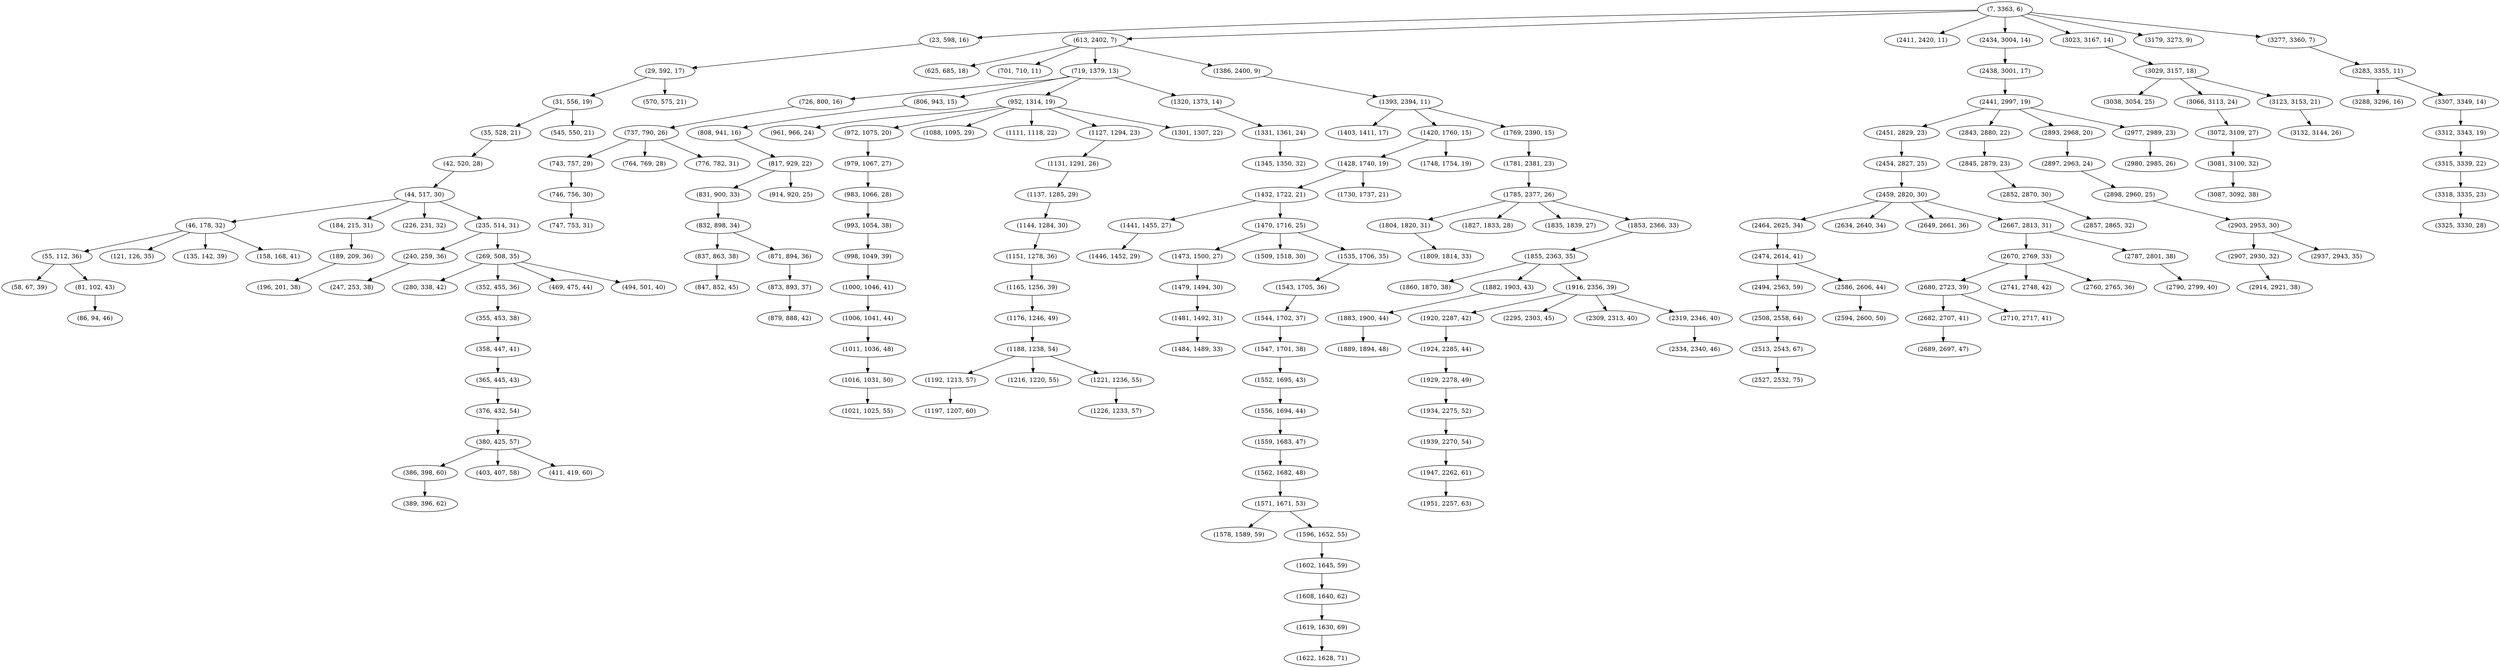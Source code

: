 digraph tree {
    "(7, 3363, 6)";
    "(23, 598, 16)";
    "(29, 592, 17)";
    "(31, 556, 19)";
    "(35, 528, 21)";
    "(42, 520, 28)";
    "(44, 517, 30)";
    "(46, 178, 32)";
    "(55, 112, 36)";
    "(58, 67, 39)";
    "(81, 102, 43)";
    "(86, 94, 46)";
    "(121, 126, 35)";
    "(135, 142, 39)";
    "(158, 168, 41)";
    "(184, 215, 31)";
    "(189, 209, 36)";
    "(196, 201, 38)";
    "(226, 231, 32)";
    "(235, 514, 31)";
    "(240, 259, 36)";
    "(247, 253, 38)";
    "(269, 508, 35)";
    "(280, 338, 42)";
    "(352, 455, 36)";
    "(355, 453, 38)";
    "(358, 447, 41)";
    "(365, 445, 43)";
    "(376, 432, 54)";
    "(380, 425, 57)";
    "(386, 398, 60)";
    "(389, 396, 62)";
    "(403, 407, 58)";
    "(411, 419, 60)";
    "(469, 475, 44)";
    "(494, 501, 40)";
    "(545, 550, 21)";
    "(570, 575, 21)";
    "(613, 2402, 7)";
    "(625, 685, 18)";
    "(701, 710, 11)";
    "(719, 1379, 13)";
    "(726, 800, 16)";
    "(737, 790, 26)";
    "(743, 757, 29)";
    "(746, 756, 30)";
    "(747, 753, 31)";
    "(764, 769, 28)";
    "(776, 782, 31)";
    "(806, 943, 15)";
    "(808, 941, 16)";
    "(817, 929, 22)";
    "(831, 900, 33)";
    "(832, 898, 34)";
    "(837, 863, 38)";
    "(847, 852, 45)";
    "(871, 894, 36)";
    "(873, 893, 37)";
    "(879, 888, 42)";
    "(914, 920, 25)";
    "(952, 1314, 19)";
    "(961, 966, 24)";
    "(972, 1075, 20)";
    "(979, 1067, 27)";
    "(983, 1066, 28)";
    "(993, 1054, 38)";
    "(998, 1049, 39)";
    "(1000, 1046, 41)";
    "(1006, 1041, 44)";
    "(1011, 1036, 48)";
    "(1016, 1031, 50)";
    "(1021, 1025, 55)";
    "(1088, 1095, 29)";
    "(1111, 1118, 22)";
    "(1127, 1294, 23)";
    "(1131, 1291, 26)";
    "(1137, 1285, 29)";
    "(1144, 1284, 30)";
    "(1151, 1278, 36)";
    "(1165, 1256, 39)";
    "(1176, 1246, 49)";
    "(1188, 1238, 54)";
    "(1192, 1213, 57)";
    "(1197, 1207, 60)";
    "(1216, 1220, 55)";
    "(1221, 1236, 55)";
    "(1226, 1233, 57)";
    "(1301, 1307, 22)";
    "(1320, 1373, 14)";
    "(1331, 1361, 24)";
    "(1345, 1350, 32)";
    "(1386, 2400, 9)";
    "(1393, 2394, 11)";
    "(1403, 1411, 17)";
    "(1420, 1760, 15)";
    "(1428, 1740, 19)";
    "(1432, 1722, 21)";
    "(1441, 1455, 27)";
    "(1446, 1452, 29)";
    "(1470, 1716, 25)";
    "(1473, 1500, 27)";
    "(1479, 1494, 30)";
    "(1481, 1492, 31)";
    "(1484, 1489, 33)";
    "(1509, 1518, 30)";
    "(1535, 1706, 35)";
    "(1543, 1705, 36)";
    "(1544, 1702, 37)";
    "(1547, 1701, 38)";
    "(1552, 1695, 43)";
    "(1556, 1694, 44)";
    "(1559, 1683, 47)";
    "(1562, 1682, 48)";
    "(1571, 1671, 53)";
    "(1578, 1589, 59)";
    "(1596, 1652, 55)";
    "(1602, 1645, 59)";
    "(1608, 1640, 62)";
    "(1619, 1630, 69)";
    "(1622, 1628, 71)";
    "(1730, 1737, 21)";
    "(1748, 1754, 19)";
    "(1769, 2390, 15)";
    "(1781, 2381, 23)";
    "(1785, 2377, 26)";
    "(1804, 1820, 31)";
    "(1809, 1814, 33)";
    "(1827, 1833, 28)";
    "(1835, 1839, 27)";
    "(1853, 2366, 33)";
    "(1855, 2363, 35)";
    "(1860, 1870, 38)";
    "(1882, 1903, 43)";
    "(1883, 1900, 44)";
    "(1889, 1894, 48)";
    "(1916, 2356, 39)";
    "(1920, 2287, 42)";
    "(1924, 2285, 44)";
    "(1929, 2278, 49)";
    "(1934, 2275, 52)";
    "(1939, 2270, 54)";
    "(1947, 2262, 61)";
    "(1951, 2257, 63)";
    "(2295, 2303, 45)";
    "(2309, 2313, 40)";
    "(2319, 2346, 40)";
    "(2334, 2340, 46)";
    "(2411, 2420, 11)";
    "(2434, 3004, 14)";
    "(2438, 3001, 17)";
    "(2441, 2997, 19)";
    "(2451, 2829, 23)";
    "(2454, 2827, 25)";
    "(2459, 2820, 30)";
    "(2464, 2625, 34)";
    "(2474, 2614, 41)";
    "(2494, 2563, 59)";
    "(2508, 2558, 64)";
    "(2513, 2543, 67)";
    "(2527, 2532, 75)";
    "(2586, 2606, 44)";
    "(2594, 2600, 50)";
    "(2634, 2640, 34)";
    "(2649, 2661, 36)";
    "(2667, 2813, 31)";
    "(2670, 2769, 33)";
    "(2680, 2723, 39)";
    "(2682, 2707, 41)";
    "(2689, 2697, 47)";
    "(2710, 2717, 41)";
    "(2741, 2748, 42)";
    "(2760, 2765, 36)";
    "(2787, 2801, 38)";
    "(2790, 2799, 40)";
    "(2843, 2880, 22)";
    "(2845, 2879, 23)";
    "(2852, 2870, 30)";
    "(2857, 2865, 32)";
    "(2893, 2968, 20)";
    "(2897, 2963, 24)";
    "(2898, 2960, 25)";
    "(2903, 2953, 30)";
    "(2907, 2930, 32)";
    "(2914, 2921, 38)";
    "(2937, 2943, 35)";
    "(2977, 2989, 23)";
    "(2980, 2985, 26)";
    "(3023, 3167, 14)";
    "(3029, 3157, 18)";
    "(3038, 3054, 25)";
    "(3066, 3113, 24)";
    "(3072, 3109, 27)";
    "(3081, 3100, 32)";
    "(3087, 3092, 38)";
    "(3123, 3153, 21)";
    "(3132, 3144, 26)";
    "(3179, 3273, 9)";
    "(3277, 3360, 7)";
    "(3283, 3355, 11)";
    "(3288, 3296, 16)";
    "(3307, 3349, 14)";
    "(3312, 3343, 19)";
    "(3315, 3339, 22)";
    "(3318, 3335, 23)";
    "(3325, 3330, 28)";
    "(7, 3363, 6)" -> "(23, 598, 16)";
    "(7, 3363, 6)" -> "(613, 2402, 7)";
    "(7, 3363, 6)" -> "(2411, 2420, 11)";
    "(7, 3363, 6)" -> "(2434, 3004, 14)";
    "(7, 3363, 6)" -> "(3023, 3167, 14)";
    "(7, 3363, 6)" -> "(3179, 3273, 9)";
    "(7, 3363, 6)" -> "(3277, 3360, 7)";
    "(23, 598, 16)" -> "(29, 592, 17)";
    "(29, 592, 17)" -> "(31, 556, 19)";
    "(29, 592, 17)" -> "(570, 575, 21)";
    "(31, 556, 19)" -> "(35, 528, 21)";
    "(31, 556, 19)" -> "(545, 550, 21)";
    "(35, 528, 21)" -> "(42, 520, 28)";
    "(42, 520, 28)" -> "(44, 517, 30)";
    "(44, 517, 30)" -> "(46, 178, 32)";
    "(44, 517, 30)" -> "(184, 215, 31)";
    "(44, 517, 30)" -> "(226, 231, 32)";
    "(44, 517, 30)" -> "(235, 514, 31)";
    "(46, 178, 32)" -> "(55, 112, 36)";
    "(46, 178, 32)" -> "(121, 126, 35)";
    "(46, 178, 32)" -> "(135, 142, 39)";
    "(46, 178, 32)" -> "(158, 168, 41)";
    "(55, 112, 36)" -> "(58, 67, 39)";
    "(55, 112, 36)" -> "(81, 102, 43)";
    "(81, 102, 43)" -> "(86, 94, 46)";
    "(184, 215, 31)" -> "(189, 209, 36)";
    "(189, 209, 36)" -> "(196, 201, 38)";
    "(235, 514, 31)" -> "(240, 259, 36)";
    "(235, 514, 31)" -> "(269, 508, 35)";
    "(240, 259, 36)" -> "(247, 253, 38)";
    "(269, 508, 35)" -> "(280, 338, 42)";
    "(269, 508, 35)" -> "(352, 455, 36)";
    "(269, 508, 35)" -> "(469, 475, 44)";
    "(269, 508, 35)" -> "(494, 501, 40)";
    "(352, 455, 36)" -> "(355, 453, 38)";
    "(355, 453, 38)" -> "(358, 447, 41)";
    "(358, 447, 41)" -> "(365, 445, 43)";
    "(365, 445, 43)" -> "(376, 432, 54)";
    "(376, 432, 54)" -> "(380, 425, 57)";
    "(380, 425, 57)" -> "(386, 398, 60)";
    "(380, 425, 57)" -> "(403, 407, 58)";
    "(380, 425, 57)" -> "(411, 419, 60)";
    "(386, 398, 60)" -> "(389, 396, 62)";
    "(613, 2402, 7)" -> "(625, 685, 18)";
    "(613, 2402, 7)" -> "(701, 710, 11)";
    "(613, 2402, 7)" -> "(719, 1379, 13)";
    "(613, 2402, 7)" -> "(1386, 2400, 9)";
    "(719, 1379, 13)" -> "(726, 800, 16)";
    "(719, 1379, 13)" -> "(806, 943, 15)";
    "(719, 1379, 13)" -> "(952, 1314, 19)";
    "(719, 1379, 13)" -> "(1320, 1373, 14)";
    "(726, 800, 16)" -> "(737, 790, 26)";
    "(737, 790, 26)" -> "(743, 757, 29)";
    "(737, 790, 26)" -> "(764, 769, 28)";
    "(737, 790, 26)" -> "(776, 782, 31)";
    "(743, 757, 29)" -> "(746, 756, 30)";
    "(746, 756, 30)" -> "(747, 753, 31)";
    "(806, 943, 15)" -> "(808, 941, 16)";
    "(808, 941, 16)" -> "(817, 929, 22)";
    "(817, 929, 22)" -> "(831, 900, 33)";
    "(817, 929, 22)" -> "(914, 920, 25)";
    "(831, 900, 33)" -> "(832, 898, 34)";
    "(832, 898, 34)" -> "(837, 863, 38)";
    "(832, 898, 34)" -> "(871, 894, 36)";
    "(837, 863, 38)" -> "(847, 852, 45)";
    "(871, 894, 36)" -> "(873, 893, 37)";
    "(873, 893, 37)" -> "(879, 888, 42)";
    "(952, 1314, 19)" -> "(961, 966, 24)";
    "(952, 1314, 19)" -> "(972, 1075, 20)";
    "(952, 1314, 19)" -> "(1088, 1095, 29)";
    "(952, 1314, 19)" -> "(1111, 1118, 22)";
    "(952, 1314, 19)" -> "(1127, 1294, 23)";
    "(952, 1314, 19)" -> "(1301, 1307, 22)";
    "(972, 1075, 20)" -> "(979, 1067, 27)";
    "(979, 1067, 27)" -> "(983, 1066, 28)";
    "(983, 1066, 28)" -> "(993, 1054, 38)";
    "(993, 1054, 38)" -> "(998, 1049, 39)";
    "(998, 1049, 39)" -> "(1000, 1046, 41)";
    "(1000, 1046, 41)" -> "(1006, 1041, 44)";
    "(1006, 1041, 44)" -> "(1011, 1036, 48)";
    "(1011, 1036, 48)" -> "(1016, 1031, 50)";
    "(1016, 1031, 50)" -> "(1021, 1025, 55)";
    "(1127, 1294, 23)" -> "(1131, 1291, 26)";
    "(1131, 1291, 26)" -> "(1137, 1285, 29)";
    "(1137, 1285, 29)" -> "(1144, 1284, 30)";
    "(1144, 1284, 30)" -> "(1151, 1278, 36)";
    "(1151, 1278, 36)" -> "(1165, 1256, 39)";
    "(1165, 1256, 39)" -> "(1176, 1246, 49)";
    "(1176, 1246, 49)" -> "(1188, 1238, 54)";
    "(1188, 1238, 54)" -> "(1192, 1213, 57)";
    "(1188, 1238, 54)" -> "(1216, 1220, 55)";
    "(1188, 1238, 54)" -> "(1221, 1236, 55)";
    "(1192, 1213, 57)" -> "(1197, 1207, 60)";
    "(1221, 1236, 55)" -> "(1226, 1233, 57)";
    "(1320, 1373, 14)" -> "(1331, 1361, 24)";
    "(1331, 1361, 24)" -> "(1345, 1350, 32)";
    "(1386, 2400, 9)" -> "(1393, 2394, 11)";
    "(1393, 2394, 11)" -> "(1403, 1411, 17)";
    "(1393, 2394, 11)" -> "(1420, 1760, 15)";
    "(1393, 2394, 11)" -> "(1769, 2390, 15)";
    "(1420, 1760, 15)" -> "(1428, 1740, 19)";
    "(1420, 1760, 15)" -> "(1748, 1754, 19)";
    "(1428, 1740, 19)" -> "(1432, 1722, 21)";
    "(1428, 1740, 19)" -> "(1730, 1737, 21)";
    "(1432, 1722, 21)" -> "(1441, 1455, 27)";
    "(1432, 1722, 21)" -> "(1470, 1716, 25)";
    "(1441, 1455, 27)" -> "(1446, 1452, 29)";
    "(1470, 1716, 25)" -> "(1473, 1500, 27)";
    "(1470, 1716, 25)" -> "(1509, 1518, 30)";
    "(1470, 1716, 25)" -> "(1535, 1706, 35)";
    "(1473, 1500, 27)" -> "(1479, 1494, 30)";
    "(1479, 1494, 30)" -> "(1481, 1492, 31)";
    "(1481, 1492, 31)" -> "(1484, 1489, 33)";
    "(1535, 1706, 35)" -> "(1543, 1705, 36)";
    "(1543, 1705, 36)" -> "(1544, 1702, 37)";
    "(1544, 1702, 37)" -> "(1547, 1701, 38)";
    "(1547, 1701, 38)" -> "(1552, 1695, 43)";
    "(1552, 1695, 43)" -> "(1556, 1694, 44)";
    "(1556, 1694, 44)" -> "(1559, 1683, 47)";
    "(1559, 1683, 47)" -> "(1562, 1682, 48)";
    "(1562, 1682, 48)" -> "(1571, 1671, 53)";
    "(1571, 1671, 53)" -> "(1578, 1589, 59)";
    "(1571, 1671, 53)" -> "(1596, 1652, 55)";
    "(1596, 1652, 55)" -> "(1602, 1645, 59)";
    "(1602, 1645, 59)" -> "(1608, 1640, 62)";
    "(1608, 1640, 62)" -> "(1619, 1630, 69)";
    "(1619, 1630, 69)" -> "(1622, 1628, 71)";
    "(1769, 2390, 15)" -> "(1781, 2381, 23)";
    "(1781, 2381, 23)" -> "(1785, 2377, 26)";
    "(1785, 2377, 26)" -> "(1804, 1820, 31)";
    "(1785, 2377, 26)" -> "(1827, 1833, 28)";
    "(1785, 2377, 26)" -> "(1835, 1839, 27)";
    "(1785, 2377, 26)" -> "(1853, 2366, 33)";
    "(1804, 1820, 31)" -> "(1809, 1814, 33)";
    "(1853, 2366, 33)" -> "(1855, 2363, 35)";
    "(1855, 2363, 35)" -> "(1860, 1870, 38)";
    "(1855, 2363, 35)" -> "(1882, 1903, 43)";
    "(1855, 2363, 35)" -> "(1916, 2356, 39)";
    "(1882, 1903, 43)" -> "(1883, 1900, 44)";
    "(1883, 1900, 44)" -> "(1889, 1894, 48)";
    "(1916, 2356, 39)" -> "(1920, 2287, 42)";
    "(1916, 2356, 39)" -> "(2295, 2303, 45)";
    "(1916, 2356, 39)" -> "(2309, 2313, 40)";
    "(1916, 2356, 39)" -> "(2319, 2346, 40)";
    "(1920, 2287, 42)" -> "(1924, 2285, 44)";
    "(1924, 2285, 44)" -> "(1929, 2278, 49)";
    "(1929, 2278, 49)" -> "(1934, 2275, 52)";
    "(1934, 2275, 52)" -> "(1939, 2270, 54)";
    "(1939, 2270, 54)" -> "(1947, 2262, 61)";
    "(1947, 2262, 61)" -> "(1951, 2257, 63)";
    "(2319, 2346, 40)" -> "(2334, 2340, 46)";
    "(2434, 3004, 14)" -> "(2438, 3001, 17)";
    "(2438, 3001, 17)" -> "(2441, 2997, 19)";
    "(2441, 2997, 19)" -> "(2451, 2829, 23)";
    "(2441, 2997, 19)" -> "(2843, 2880, 22)";
    "(2441, 2997, 19)" -> "(2893, 2968, 20)";
    "(2441, 2997, 19)" -> "(2977, 2989, 23)";
    "(2451, 2829, 23)" -> "(2454, 2827, 25)";
    "(2454, 2827, 25)" -> "(2459, 2820, 30)";
    "(2459, 2820, 30)" -> "(2464, 2625, 34)";
    "(2459, 2820, 30)" -> "(2634, 2640, 34)";
    "(2459, 2820, 30)" -> "(2649, 2661, 36)";
    "(2459, 2820, 30)" -> "(2667, 2813, 31)";
    "(2464, 2625, 34)" -> "(2474, 2614, 41)";
    "(2474, 2614, 41)" -> "(2494, 2563, 59)";
    "(2474, 2614, 41)" -> "(2586, 2606, 44)";
    "(2494, 2563, 59)" -> "(2508, 2558, 64)";
    "(2508, 2558, 64)" -> "(2513, 2543, 67)";
    "(2513, 2543, 67)" -> "(2527, 2532, 75)";
    "(2586, 2606, 44)" -> "(2594, 2600, 50)";
    "(2667, 2813, 31)" -> "(2670, 2769, 33)";
    "(2667, 2813, 31)" -> "(2787, 2801, 38)";
    "(2670, 2769, 33)" -> "(2680, 2723, 39)";
    "(2670, 2769, 33)" -> "(2741, 2748, 42)";
    "(2670, 2769, 33)" -> "(2760, 2765, 36)";
    "(2680, 2723, 39)" -> "(2682, 2707, 41)";
    "(2680, 2723, 39)" -> "(2710, 2717, 41)";
    "(2682, 2707, 41)" -> "(2689, 2697, 47)";
    "(2787, 2801, 38)" -> "(2790, 2799, 40)";
    "(2843, 2880, 22)" -> "(2845, 2879, 23)";
    "(2845, 2879, 23)" -> "(2852, 2870, 30)";
    "(2852, 2870, 30)" -> "(2857, 2865, 32)";
    "(2893, 2968, 20)" -> "(2897, 2963, 24)";
    "(2897, 2963, 24)" -> "(2898, 2960, 25)";
    "(2898, 2960, 25)" -> "(2903, 2953, 30)";
    "(2903, 2953, 30)" -> "(2907, 2930, 32)";
    "(2903, 2953, 30)" -> "(2937, 2943, 35)";
    "(2907, 2930, 32)" -> "(2914, 2921, 38)";
    "(2977, 2989, 23)" -> "(2980, 2985, 26)";
    "(3023, 3167, 14)" -> "(3029, 3157, 18)";
    "(3029, 3157, 18)" -> "(3038, 3054, 25)";
    "(3029, 3157, 18)" -> "(3066, 3113, 24)";
    "(3029, 3157, 18)" -> "(3123, 3153, 21)";
    "(3066, 3113, 24)" -> "(3072, 3109, 27)";
    "(3072, 3109, 27)" -> "(3081, 3100, 32)";
    "(3081, 3100, 32)" -> "(3087, 3092, 38)";
    "(3123, 3153, 21)" -> "(3132, 3144, 26)";
    "(3277, 3360, 7)" -> "(3283, 3355, 11)";
    "(3283, 3355, 11)" -> "(3288, 3296, 16)";
    "(3283, 3355, 11)" -> "(3307, 3349, 14)";
    "(3307, 3349, 14)" -> "(3312, 3343, 19)";
    "(3312, 3343, 19)" -> "(3315, 3339, 22)";
    "(3315, 3339, 22)" -> "(3318, 3335, 23)";
    "(3318, 3335, 23)" -> "(3325, 3330, 28)";
}
